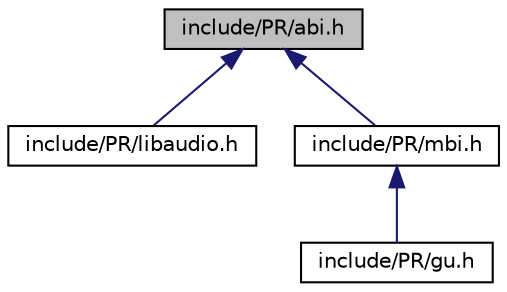 digraph "include/PR/abi.h"
{
 // LATEX_PDF_SIZE
  edge [fontname="Helvetica",fontsize="10",labelfontname="Helvetica",labelfontsize="10"];
  node [fontname="Helvetica",fontsize="10",shape=record];
  Node1 [label="include/PR/abi.h",height=0.2,width=0.4,color="black", fillcolor="grey75", style="filled", fontcolor="black",tooltip=" "];
  Node1 -> Node2 [dir="back",color="midnightblue",fontsize="10",style="solid",fontname="Helvetica"];
  Node2 [label="include/PR/libaudio.h",height=0.2,width=0.4,color="black", fillcolor="white", style="filled",URL="$df/d61/libaudio_8h.html",tooltip=" "];
  Node1 -> Node3 [dir="back",color="midnightblue",fontsize="10",style="solid",fontname="Helvetica"];
  Node3 [label="include/PR/mbi.h",height=0.2,width=0.4,color="black", fillcolor="white", style="filled",URL="$da/d96/PR_2mbi_8h.html",tooltip=" "];
  Node3 -> Node4 [dir="back",color="midnightblue",fontsize="10",style="solid",fontname="Helvetica"];
  Node4 [label="include/PR/gu.h",height=0.2,width=0.4,color="black", fillcolor="white", style="filled",URL="$d8/d65/PR_2gu_8h.html",tooltip=" "];
}
